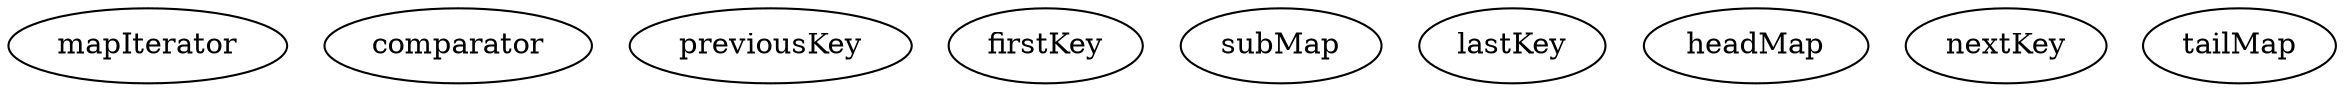 digraph G {
mapIterator;
comparator;
previousKey;
firstKey;
subMap;
lastKey;
headMap;
nextKey;
tailMap;
}